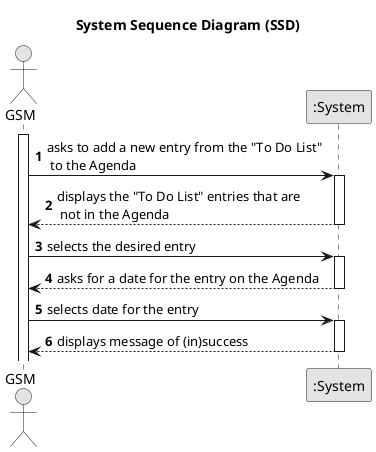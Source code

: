 @startuml
skinparam monochrome true
skinparam packageStyle rectangle
skinparam shadowing false

title System Sequence Diagram (SSD)

autonumber

actor "GSM" as Employee
participant ":System" as System

activate Employee

    Employee -> System : asks to add a new entry from the "To Do List"\n to the Agenda
    activate System

        System --> Employee : displays the "To Do List" entries that are\n not in the Agenda
    deactivate System

    Employee -> System : selects the desired entry
        activate System

            System --> Employee : asks for a date for the entry on the Agenda
        deactivate System

        Employee -> System : selects date for the entry
            activate System

                    System --> Employee : displays message of (in)success
                deactivate System


@enduml